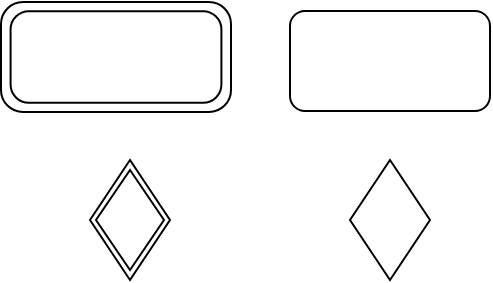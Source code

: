 <mxfile version="10.6.0" type="device"><diagram name="Page-1" id="52a04d89-c75d-2922-d76d-85b35f80e030"><mxGraphModel dx="998" dy="548" grid="1" gridSize="10" guides="1" tooltips="1" connect="1" arrows="1" fold="1" page="1" pageScale="1" pageWidth="1100" pageHeight="850" background="#ffffff" math="0" shadow="0"><root><mxCell id="0"/><mxCell id="1" parent="0"/><mxCell id="RxcHCoEgNIr0rc0vpDRV-8" value="" style="group" vertex="1" connectable="0" parent="1"><mxGeometry x="85.5" y="81" width="117" height="55" as="geometry"/></mxCell><mxCell id="RxcHCoEgNIr0rc0vpDRV-3" value="" style="group" vertex="1" connectable="0" parent="RxcHCoEgNIr0rc0vpDRV-8"><mxGeometry width="117" height="55" as="geometry"/></mxCell><mxCell id="RxcHCoEgNIr0rc0vpDRV-1" value="" style="rounded=1;whiteSpace=wrap;html=1;arcSize=20;" vertex="1" parent="RxcHCoEgNIr0rc0vpDRV-3"><mxGeometry width="115" height="55" as="geometry"/></mxCell><mxCell id="RxcHCoEgNIr0rc0vpDRV-2" value="" style="rounded=1;whiteSpace=wrap;html=1;arcSize=20;" vertex="1" parent="RxcHCoEgNIr0rc0vpDRV-3"><mxGeometry x="4.792" y="4.583" width="105.417" height="45.833" as="geometry"/></mxCell><mxCell id="RxcHCoEgNIr0rc0vpDRV-4" value="" style="rounded=1;whiteSpace=wrap;html=1;" vertex="1" parent="1"><mxGeometry x="230" y="85.5" width="100" height="50" as="geometry"/></mxCell><mxCell id="RxcHCoEgNIr0rc0vpDRV-12" value="" style="group" vertex="1" connectable="0" parent="1"><mxGeometry x="130" y="160" width="40" height="60" as="geometry"/></mxCell><mxCell id="RxcHCoEgNIr0rc0vpDRV-5" value="" style="rhombus;whiteSpace=wrap;html=1;" vertex="1" parent="RxcHCoEgNIr0rc0vpDRV-12"><mxGeometry width="40" height="60" as="geometry"/></mxCell><mxCell id="RxcHCoEgNIr0rc0vpDRV-6" value="" style="rhombus;whiteSpace=wrap;html=1;" vertex="1" parent="RxcHCoEgNIr0rc0vpDRV-12"><mxGeometry x="3" y="5" width="34" height="50" as="geometry"/></mxCell><mxCell id="RxcHCoEgNIr0rc0vpDRV-13" value="" style="group" vertex="1" connectable="0" parent="1"><mxGeometry x="260" y="160" width="40" height="60" as="geometry"/></mxCell><mxCell id="RxcHCoEgNIr0rc0vpDRV-14" value="" style="rhombus;whiteSpace=wrap;html=1;" vertex="1" parent="RxcHCoEgNIr0rc0vpDRV-13"><mxGeometry width="40" height="60" as="geometry"/></mxCell></root></mxGraphModel></diagram></mxfile>
